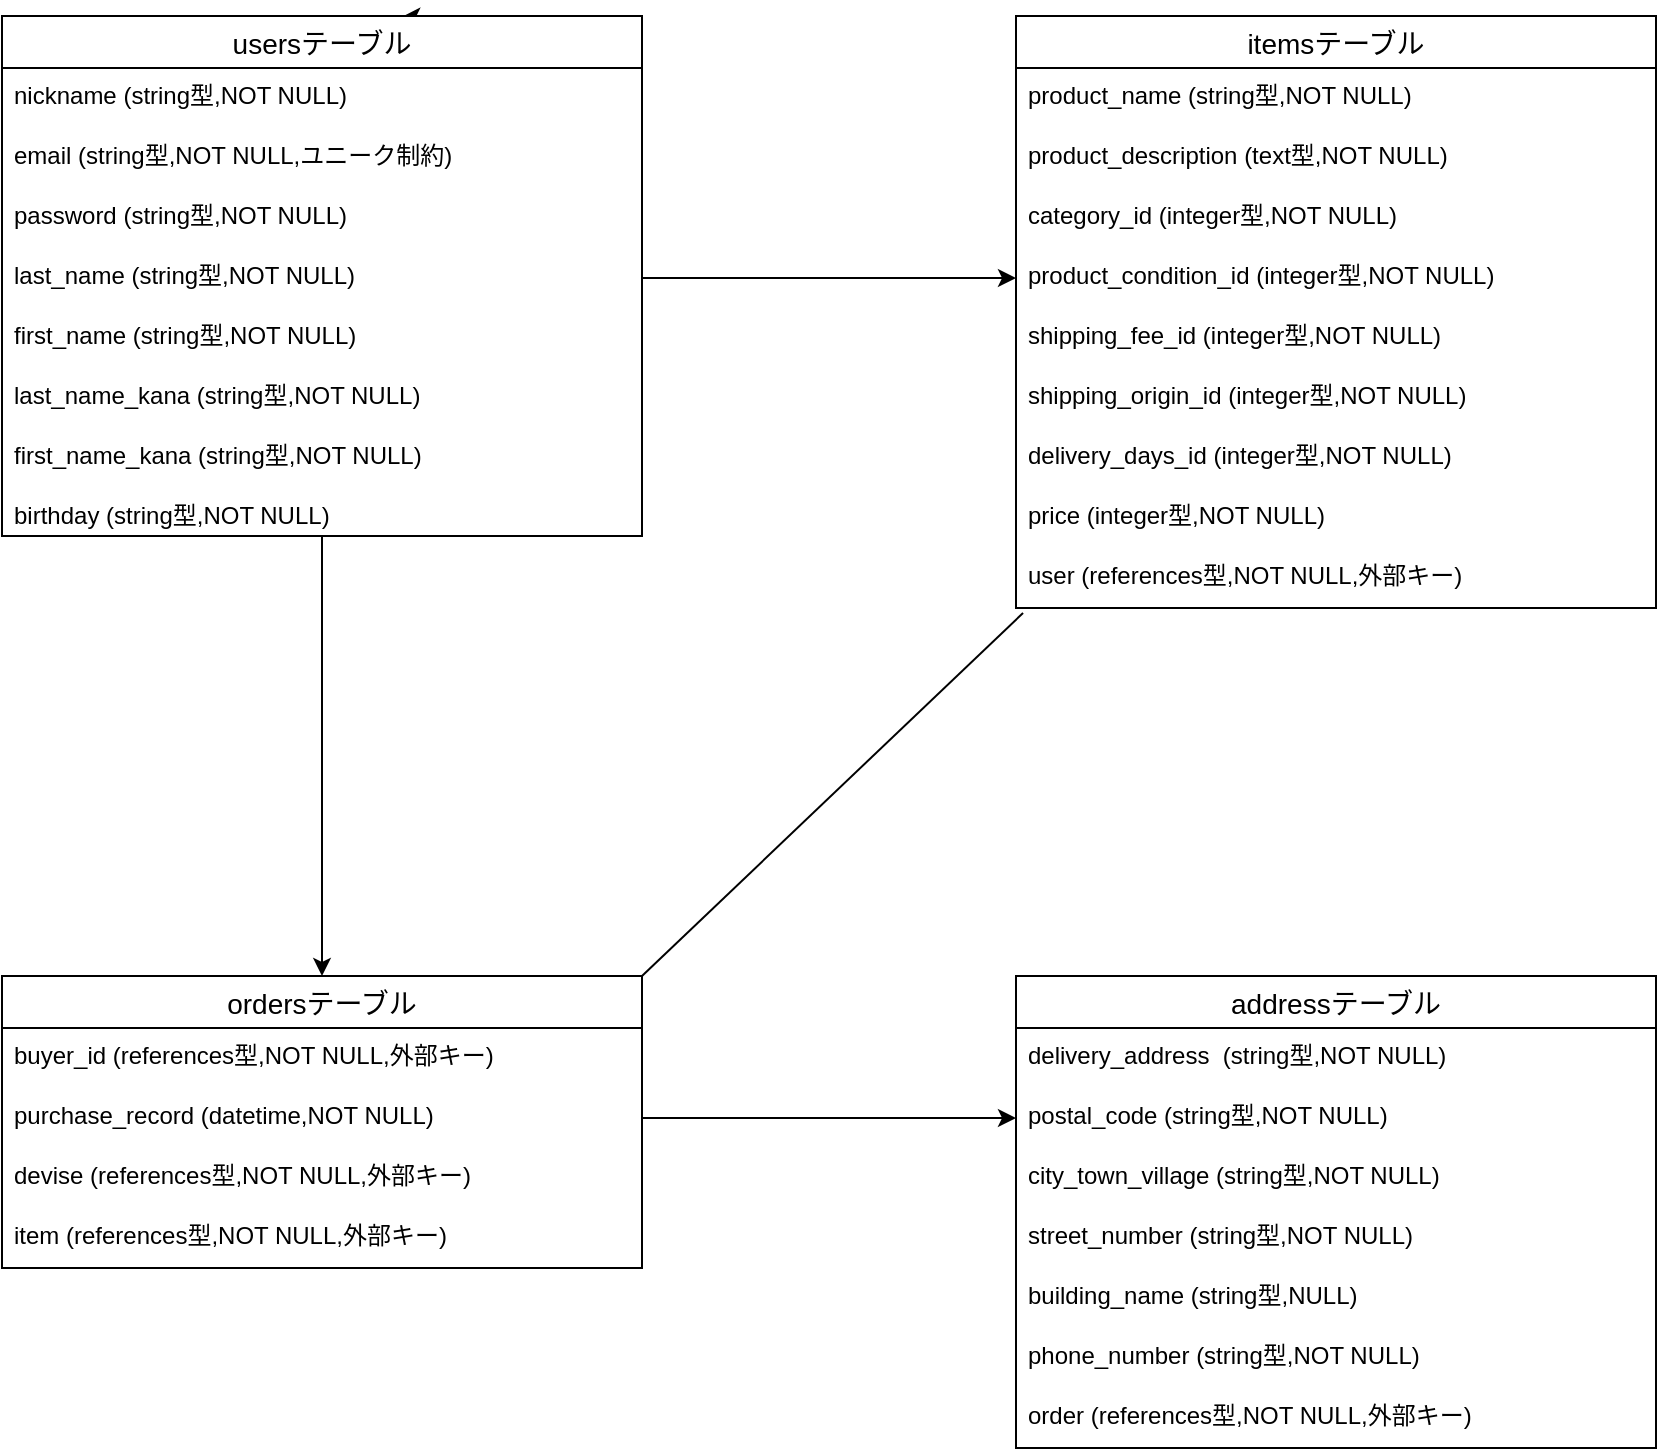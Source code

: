 <mxfile>
    <diagram id="VC_56RHJ9kjLEV1A4pTZ" name="ページ1">
        <mxGraphModel dx="387" dy="236" grid="1" gridSize="10" guides="1" tooltips="1" connect="1" arrows="1" fold="1" page="1" pageScale="1" pageWidth="827" pageHeight="1169" math="0" shadow="0">
            <root>
                <mxCell id="0"/>
                <mxCell id="1" parent="0"/>
                <mxCell id="H9mOBy8NTir6bm8V047Q-1" value="itemsテーブル" style="swimlane;fontStyle=0;childLayout=stackLayout;horizontal=1;startSize=26;horizontalStack=0;resizeParent=1;resizeParentMax=0;resizeLast=0;collapsible=1;marginBottom=0;align=center;fontSize=14;" vertex="1" parent="1">
                    <mxGeometry x="507" y="120" width="320" height="296" as="geometry"/>
                </mxCell>
                <mxCell id="H9mOBy8NTir6bm8V047Q-2" value="product_name (string型,NOT NULL)" style="text;strokeColor=none;fillColor=none;spacingLeft=4;spacingRight=4;overflow=hidden;rotatable=0;points=[[0,0.5],[1,0.5]];portConstraint=eastwest;fontSize=12;" vertex="1" parent="H9mOBy8NTir6bm8V047Q-1">
                    <mxGeometry y="26" width="320" height="30" as="geometry"/>
                </mxCell>
                <mxCell id="H9mOBy8NTir6bm8V047Q-26" value="product_description (text型,NOT NULL)" style="text;strokeColor=none;fillColor=none;spacingLeft=4;spacingRight=4;overflow=hidden;rotatable=0;points=[[0,0.5],[1,0.5]];portConstraint=eastwest;fontSize=12;" vertex="1" parent="H9mOBy8NTir6bm8V047Q-1">
                    <mxGeometry y="56" width="320" height="30" as="geometry"/>
                </mxCell>
                <mxCell id="H9mOBy8NTir6bm8V047Q-3" value="category_id (integer型,NOT NULL)" style="text;strokeColor=none;fillColor=none;spacingLeft=4;spacingRight=4;overflow=hidden;rotatable=0;points=[[0,0.5],[1,0.5]];portConstraint=eastwest;fontSize=12;" vertex="1" parent="H9mOBy8NTir6bm8V047Q-1">
                    <mxGeometry y="86" width="320" height="30" as="geometry"/>
                </mxCell>
                <mxCell id="H9mOBy8NTir6bm8V047Q-4" value="product_condition_id (integer型,NOT NULL)" style="text;strokeColor=none;fillColor=none;spacingLeft=4;spacingRight=4;overflow=hidden;rotatable=0;points=[[0,0.5],[1,0.5]];portConstraint=eastwest;fontSize=12;" vertex="1" parent="H9mOBy8NTir6bm8V047Q-1">
                    <mxGeometry y="116" width="320" height="30" as="geometry"/>
                </mxCell>
                <mxCell id="H9mOBy8NTir6bm8V047Q-33" value="shipping_fee_id (integer型,NOT NULL)" style="text;strokeColor=none;fillColor=none;spacingLeft=4;spacingRight=4;overflow=hidden;rotatable=0;points=[[0,0.5],[1,0.5]];portConstraint=eastwest;fontSize=12;" vertex="1" parent="H9mOBy8NTir6bm8V047Q-1">
                    <mxGeometry y="146" width="320" height="30" as="geometry"/>
                </mxCell>
                <mxCell id="H9mOBy8NTir6bm8V047Q-25" value="shipping_origin_id (integer型,NOT NULL)" style="text;strokeColor=none;fillColor=none;spacingLeft=4;spacingRight=4;overflow=hidden;rotatable=0;points=[[0,0.5],[1,0.5]];portConstraint=eastwest;fontSize=12;" vertex="1" parent="H9mOBy8NTir6bm8V047Q-1">
                    <mxGeometry y="176" width="320" height="30" as="geometry"/>
                </mxCell>
                <mxCell id="H9mOBy8NTir6bm8V047Q-32" value="delivery_days_id (integer型,NOT NULL)" style="text;strokeColor=none;fillColor=none;spacingLeft=4;spacingRight=4;overflow=hidden;rotatable=0;points=[[0,0.5],[1,0.5]];portConstraint=eastwest;fontSize=12;" vertex="1" parent="H9mOBy8NTir6bm8V047Q-1">
                    <mxGeometry y="206" width="320" height="30" as="geometry"/>
                </mxCell>
                <mxCell id="H9mOBy8NTir6bm8V047Q-27" value="price (integer型,NOT NULL)" style="text;strokeColor=none;fillColor=none;spacingLeft=4;spacingRight=4;overflow=hidden;rotatable=0;points=[[0,0.5],[1,0.5]];portConstraint=eastwest;fontSize=12;" vertex="1" parent="H9mOBy8NTir6bm8V047Q-1">
                    <mxGeometry y="236" width="320" height="30" as="geometry"/>
                </mxCell>
                <mxCell id="H9mOBy8NTir6bm8V047Q-48" value="user (references型,NOT NULL,外部キー)" style="text;strokeColor=none;fillColor=none;spacingLeft=4;spacingRight=4;overflow=hidden;rotatable=0;points=[[0,0.5],[1,0.5]];portConstraint=eastwest;fontSize=12;" vertex="1" parent="H9mOBy8NTir6bm8V047Q-1">
                    <mxGeometry y="266" width="320" height="30" as="geometry"/>
                </mxCell>
                <mxCell id="H9mOBy8NTir6bm8V047Q-42" style="edgeStyle=none;html=1;exitX=1;exitY=0;exitDx=0;exitDy=0;" edge="1" parent="1" source="H9mOBy8NTir6bm8V047Q-6">
                    <mxGeometry relative="1" as="geometry">
                        <mxPoint x="200.143" y="120.286" as="targetPoint"/>
                    </mxGeometry>
                </mxCell>
                <mxCell id="H9mOBy8NTir6bm8V047Q-6" value="usersテーブル" style="swimlane;fontStyle=0;childLayout=stackLayout;horizontal=1;startSize=26;horizontalStack=0;resizeParent=1;resizeParentMax=0;resizeLast=0;collapsible=1;marginBottom=0;align=center;fontSize=14;" vertex="1" parent="1">
                    <mxGeometry y="120" width="320" height="260" as="geometry"/>
                </mxCell>
                <mxCell id="H9mOBy8NTir6bm8V047Q-8" value="nickname (string型,NOT NULL)" style="text;strokeColor=none;fillColor=none;spacingLeft=4;spacingRight=4;overflow=hidden;rotatable=0;points=[[0,0.5],[1,0.5]];portConstraint=eastwest;fontSize=12;" vertex="1" parent="H9mOBy8NTir6bm8V047Q-6">
                    <mxGeometry y="26" width="320" height="30" as="geometry"/>
                </mxCell>
                <mxCell id="H9mOBy8NTir6bm8V047Q-9" value="email (string型,NOT NULL,ユニーク制約)" style="text;strokeColor=none;fillColor=none;spacingLeft=4;spacingRight=4;overflow=hidden;rotatable=0;points=[[0,0.5],[1,0.5]];portConstraint=eastwest;fontSize=12;" vertex="1" parent="H9mOBy8NTir6bm8V047Q-6">
                    <mxGeometry y="56" width="320" height="30" as="geometry"/>
                </mxCell>
                <mxCell id="H9mOBy8NTir6bm8V047Q-19" value="password (string型,NOT NULL)" style="text;strokeColor=none;fillColor=none;spacingLeft=4;spacingRight=4;overflow=hidden;rotatable=0;points=[[0,0.5],[1,0.5]];portConstraint=eastwest;fontSize=12;" vertex="1" parent="H9mOBy8NTir6bm8V047Q-6">
                    <mxGeometry y="86" width="320" height="30" as="geometry"/>
                </mxCell>
                <mxCell id="H9mOBy8NTir6bm8V047Q-21" value="last_name (string型,NOT NULL)" style="text;strokeColor=none;fillColor=none;spacingLeft=4;spacingRight=4;overflow=hidden;rotatable=0;points=[[0,0.5],[1,0.5]];portConstraint=eastwest;fontSize=12;" vertex="1" parent="H9mOBy8NTir6bm8V047Q-6">
                    <mxGeometry y="116" width="320" height="30" as="geometry"/>
                </mxCell>
                <mxCell id="H9mOBy8NTir6bm8V047Q-22" value="first_name (string型,NOT NULL)" style="text;strokeColor=none;fillColor=none;spacingLeft=4;spacingRight=4;overflow=hidden;rotatable=0;points=[[0,0.5],[1,0.5]];portConstraint=eastwest;fontSize=12;" vertex="1" parent="H9mOBy8NTir6bm8V047Q-6">
                    <mxGeometry y="146" width="320" height="30" as="geometry"/>
                </mxCell>
                <mxCell id="H9mOBy8NTir6bm8V047Q-23" value="last_name_kana (string型,NOT NULL)" style="text;strokeColor=none;fillColor=none;spacingLeft=4;spacingRight=4;overflow=hidden;rotatable=0;points=[[0,0.5],[1,0.5]];portConstraint=eastwest;fontSize=12;" vertex="1" parent="H9mOBy8NTir6bm8V047Q-6">
                    <mxGeometry y="176" width="320" height="30" as="geometry"/>
                </mxCell>
                <mxCell id="H9mOBy8NTir6bm8V047Q-24" value="first_name_kana (string型,NOT NULL)" style="text;strokeColor=none;fillColor=none;spacingLeft=4;spacingRight=4;overflow=hidden;rotatable=0;points=[[0,0.5],[1,0.5]];portConstraint=eastwest;fontSize=12;" vertex="1" parent="H9mOBy8NTir6bm8V047Q-6">
                    <mxGeometry y="206" width="320" height="30" as="geometry"/>
                </mxCell>
                <mxCell id="H9mOBy8NTir6bm8V047Q-20" value="birthday (string型,NOT NULL)" style="text;strokeColor=none;fillColor=none;spacingLeft=4;spacingRight=4;overflow=hidden;rotatable=0;points=[[0,0.5],[1,0.5]];portConstraint=eastwest;fontSize=12;" vertex="1" parent="H9mOBy8NTir6bm8V047Q-6">
                    <mxGeometry y="236" width="320" height="24" as="geometry"/>
                </mxCell>
                <mxCell id="H9mOBy8NTir6bm8V047Q-11" value="ordersテーブル" style="swimlane;fontStyle=0;childLayout=stackLayout;horizontal=1;startSize=26;horizontalStack=0;resizeParent=1;resizeParentMax=0;resizeLast=0;collapsible=1;marginBottom=0;align=center;fontSize=14;" vertex="1" parent="1">
                    <mxGeometry y="600" width="320" height="146" as="geometry">
                        <mxRectangle y="720" width="130" height="30" as="alternateBounds"/>
                    </mxGeometry>
                </mxCell>
                <mxCell id="H9mOBy8NTir6bm8V047Q-12" value="buyer_id (references型,NOT NULL,外部キー)" style="text;strokeColor=none;fillColor=none;spacingLeft=4;spacingRight=4;overflow=hidden;rotatable=0;points=[[0,0.5],[1,0.5]];portConstraint=eastwest;fontSize=12;" vertex="1" parent="H9mOBy8NTir6bm8V047Q-11">
                    <mxGeometry y="26" width="320" height="30" as="geometry"/>
                </mxCell>
                <mxCell id="H9mOBy8NTir6bm8V047Q-13" value="purchase_record (datetime,NOT NULL)" style="text;strokeColor=none;fillColor=none;spacingLeft=4;spacingRight=4;overflow=hidden;rotatable=0;points=[[0,0.5],[1,0.5]];portConstraint=eastwest;fontSize=12;" vertex="1" parent="H9mOBy8NTir6bm8V047Q-11">
                    <mxGeometry y="56" width="320" height="30" as="geometry"/>
                </mxCell>
                <mxCell id="H9mOBy8NTir6bm8V047Q-43" style="edgeStyle=none;html=1;entryX=1;entryY=0.5;entryDx=0;entryDy=0;" edge="1" parent="H9mOBy8NTir6bm8V047Q-11" source="H9mOBy8NTir6bm8V047Q-11" target="H9mOBy8NTir6bm8V047Q-12">
                    <mxGeometry relative="1" as="geometry">
                        <mxPoint x="200" y="40" as="targetPoint"/>
                    </mxGeometry>
                </mxCell>
                <mxCell id="H9mOBy8NTir6bm8V047Q-63" value="devise (references型,NOT NULL,外部キー)&#10;&#10;" style="text;strokeColor=none;fillColor=none;spacingLeft=4;spacingRight=4;overflow=hidden;rotatable=0;points=[[0,0.5],[1,0.5]];portConstraint=eastwest;fontSize=12;" vertex="1" parent="H9mOBy8NTir6bm8V047Q-11">
                    <mxGeometry y="86" width="320" height="30" as="geometry"/>
                </mxCell>
                <mxCell id="H9mOBy8NTir6bm8V047Q-62" value="item (references型,NOT NULL,外部キー)" style="text;strokeColor=none;fillColor=none;spacingLeft=4;spacingRight=4;overflow=hidden;rotatable=0;points=[[0,0.5],[1,0.5]];portConstraint=eastwest;fontSize=12;" vertex="1" parent="H9mOBy8NTir6bm8V047Q-11">
                    <mxGeometry y="116" width="320" height="30" as="geometry"/>
                </mxCell>
                <mxCell id="H9mOBy8NTir6bm8V047Q-15" value="addressテーブル" style="swimlane;fontStyle=0;childLayout=stackLayout;horizontal=1;startSize=26;horizontalStack=0;resizeParent=1;resizeParentMax=0;resizeLast=0;collapsible=1;marginBottom=0;align=center;fontSize=14;" vertex="1" parent="1">
                    <mxGeometry x="507" y="600" width="320" height="236" as="geometry"/>
                </mxCell>
                <mxCell id="H9mOBy8NTir6bm8V047Q-41" value="delivery_address  (string型,NOT NULL)" style="text;strokeColor=none;fillColor=none;spacingLeft=4;spacingRight=4;overflow=hidden;rotatable=0;points=[[0,0.5],[1,0.5]];portConstraint=eastwest;fontSize=12;" vertex="1" parent="H9mOBy8NTir6bm8V047Q-15">
                    <mxGeometry y="26" width="320" height="30" as="geometry"/>
                </mxCell>
                <mxCell id="H9mOBy8NTir6bm8V047Q-36" value="postal_code (string型,NOT NULL)" style="text;strokeColor=none;fillColor=none;spacingLeft=4;spacingRight=4;overflow=hidden;rotatable=0;points=[[0,0.5],[1,0.5]];portConstraint=eastwest;fontSize=12;" vertex="1" parent="H9mOBy8NTir6bm8V047Q-15">
                    <mxGeometry y="56" width="320" height="30" as="geometry"/>
                </mxCell>
                <mxCell id="H9mOBy8NTir6bm8V047Q-39" value="city_town_village (string型,NOT NULL)" style="text;strokeColor=none;fillColor=none;spacingLeft=4;spacingRight=4;overflow=hidden;rotatable=0;points=[[0,0.5],[1,0.5]];portConstraint=eastwest;fontSize=12;" vertex="1" parent="H9mOBy8NTir6bm8V047Q-15">
                    <mxGeometry y="86" width="320" height="30" as="geometry"/>
                </mxCell>
                <mxCell id="H9mOBy8NTir6bm8V047Q-40" value="street_number (string型,NOT NULL)" style="text;strokeColor=none;fillColor=none;spacingLeft=4;spacingRight=4;overflow=hidden;rotatable=0;points=[[0,0.5],[1,0.5]];portConstraint=eastwest;fontSize=12;" vertex="1" parent="H9mOBy8NTir6bm8V047Q-15">
                    <mxGeometry y="116" width="320" height="30" as="geometry"/>
                </mxCell>
                <mxCell id="H9mOBy8NTir6bm8V047Q-38" value="building_name (string型,NULL)" style="text;strokeColor=none;fillColor=none;spacingLeft=4;spacingRight=4;overflow=hidden;rotatable=0;points=[[0,0.5],[1,0.5]];portConstraint=eastwest;fontSize=12;" vertex="1" parent="H9mOBy8NTir6bm8V047Q-15">
                    <mxGeometry y="146" width="320" height="30" as="geometry"/>
                </mxCell>
                <mxCell id="H9mOBy8NTir6bm8V047Q-18" value="phone_number (string型,NOT NULL)" style="text;strokeColor=none;fillColor=none;spacingLeft=4;spacingRight=4;overflow=hidden;rotatable=0;points=[[0,0.5],[1,0.5]];portConstraint=eastwest;fontSize=12;" vertex="1" parent="H9mOBy8NTir6bm8V047Q-15">
                    <mxGeometry y="176" width="320" height="30" as="geometry"/>
                </mxCell>
                <mxCell id="H9mOBy8NTir6bm8V047Q-64" value="order (references型,NOT NULL,外部キー)" style="text;strokeColor=none;fillColor=none;spacingLeft=4;spacingRight=4;overflow=hidden;rotatable=0;points=[[0,0.5],[1,0.5]];portConstraint=eastwest;fontSize=12;" vertex="1" parent="H9mOBy8NTir6bm8V047Q-15">
                    <mxGeometry y="206" width="320" height="30" as="geometry"/>
                </mxCell>
                <mxCell id="H9mOBy8NTir6bm8V047Q-65" style="edgeStyle=none;html=1;entryX=0.5;entryY=0;entryDx=0;entryDy=0;" edge="1" parent="1" target="H9mOBy8NTir6bm8V047Q-11">
                    <mxGeometry relative="1" as="geometry">
                        <mxPoint x="160" y="380" as="sourcePoint"/>
                    </mxGeometry>
                </mxCell>
                <mxCell id="H9mOBy8NTir6bm8V047Q-66" style="edgeStyle=none;html=1;exitX=1;exitY=0.5;exitDx=0;exitDy=0;entryX=0;entryY=0.5;entryDx=0;entryDy=0;" edge="1" parent="1" source="H9mOBy8NTir6bm8V047Q-21" target="H9mOBy8NTir6bm8V047Q-4">
                    <mxGeometry relative="1" as="geometry"/>
                </mxCell>
                <mxCell id="H9mOBy8NTir6bm8V047Q-68" style="edgeStyle=none;html=1;exitX=1;exitY=0.5;exitDx=0;exitDy=0;entryX=0;entryY=0.5;entryDx=0;entryDy=0;" edge="1" parent="1" source="H9mOBy8NTir6bm8V047Q-13" target="H9mOBy8NTir6bm8V047Q-36">
                    <mxGeometry relative="1" as="geometry"/>
                </mxCell>
                <mxCell id="H9mOBy8NTir6bm8V047Q-69" value="" style="endArrow=none;html=1;rounded=0;exitX=1;exitY=0;exitDx=0;exitDy=0;entryX=0.011;entryY=1.083;entryDx=0;entryDy=0;entryPerimeter=0;" edge="1" parent="1" source="H9mOBy8NTir6bm8V047Q-11" target="H9mOBy8NTir6bm8V047Q-48">
                    <mxGeometry relative="1" as="geometry">
                        <mxPoint x="380" y="446" as="sourcePoint"/>
                        <mxPoint x="540" y="446" as="targetPoint"/>
                    </mxGeometry>
                </mxCell>
            </root>
        </mxGraphModel>
    </diagram>
</mxfile>